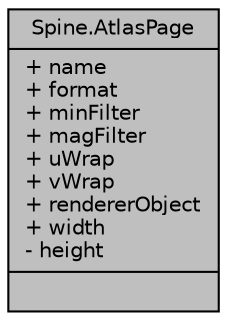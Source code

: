 digraph "Spine.AtlasPage"
{
 // LATEX_PDF_SIZE
  edge [fontname="Helvetica",fontsize="10",labelfontname="Helvetica",labelfontsize="10"];
  node [fontname="Helvetica",fontsize="10",shape=record];
  Node1 [label="{Spine.AtlasPage\n|+ name\l+ format\l+ minFilter\l+ magFilter\l+ uWrap\l+ vWrap\l+ rendererObject\l+ width\l- height\l|}",height=0.2,width=0.4,color="black", fillcolor="grey75", style="filled", fontcolor="black",tooltip=" "];
}
